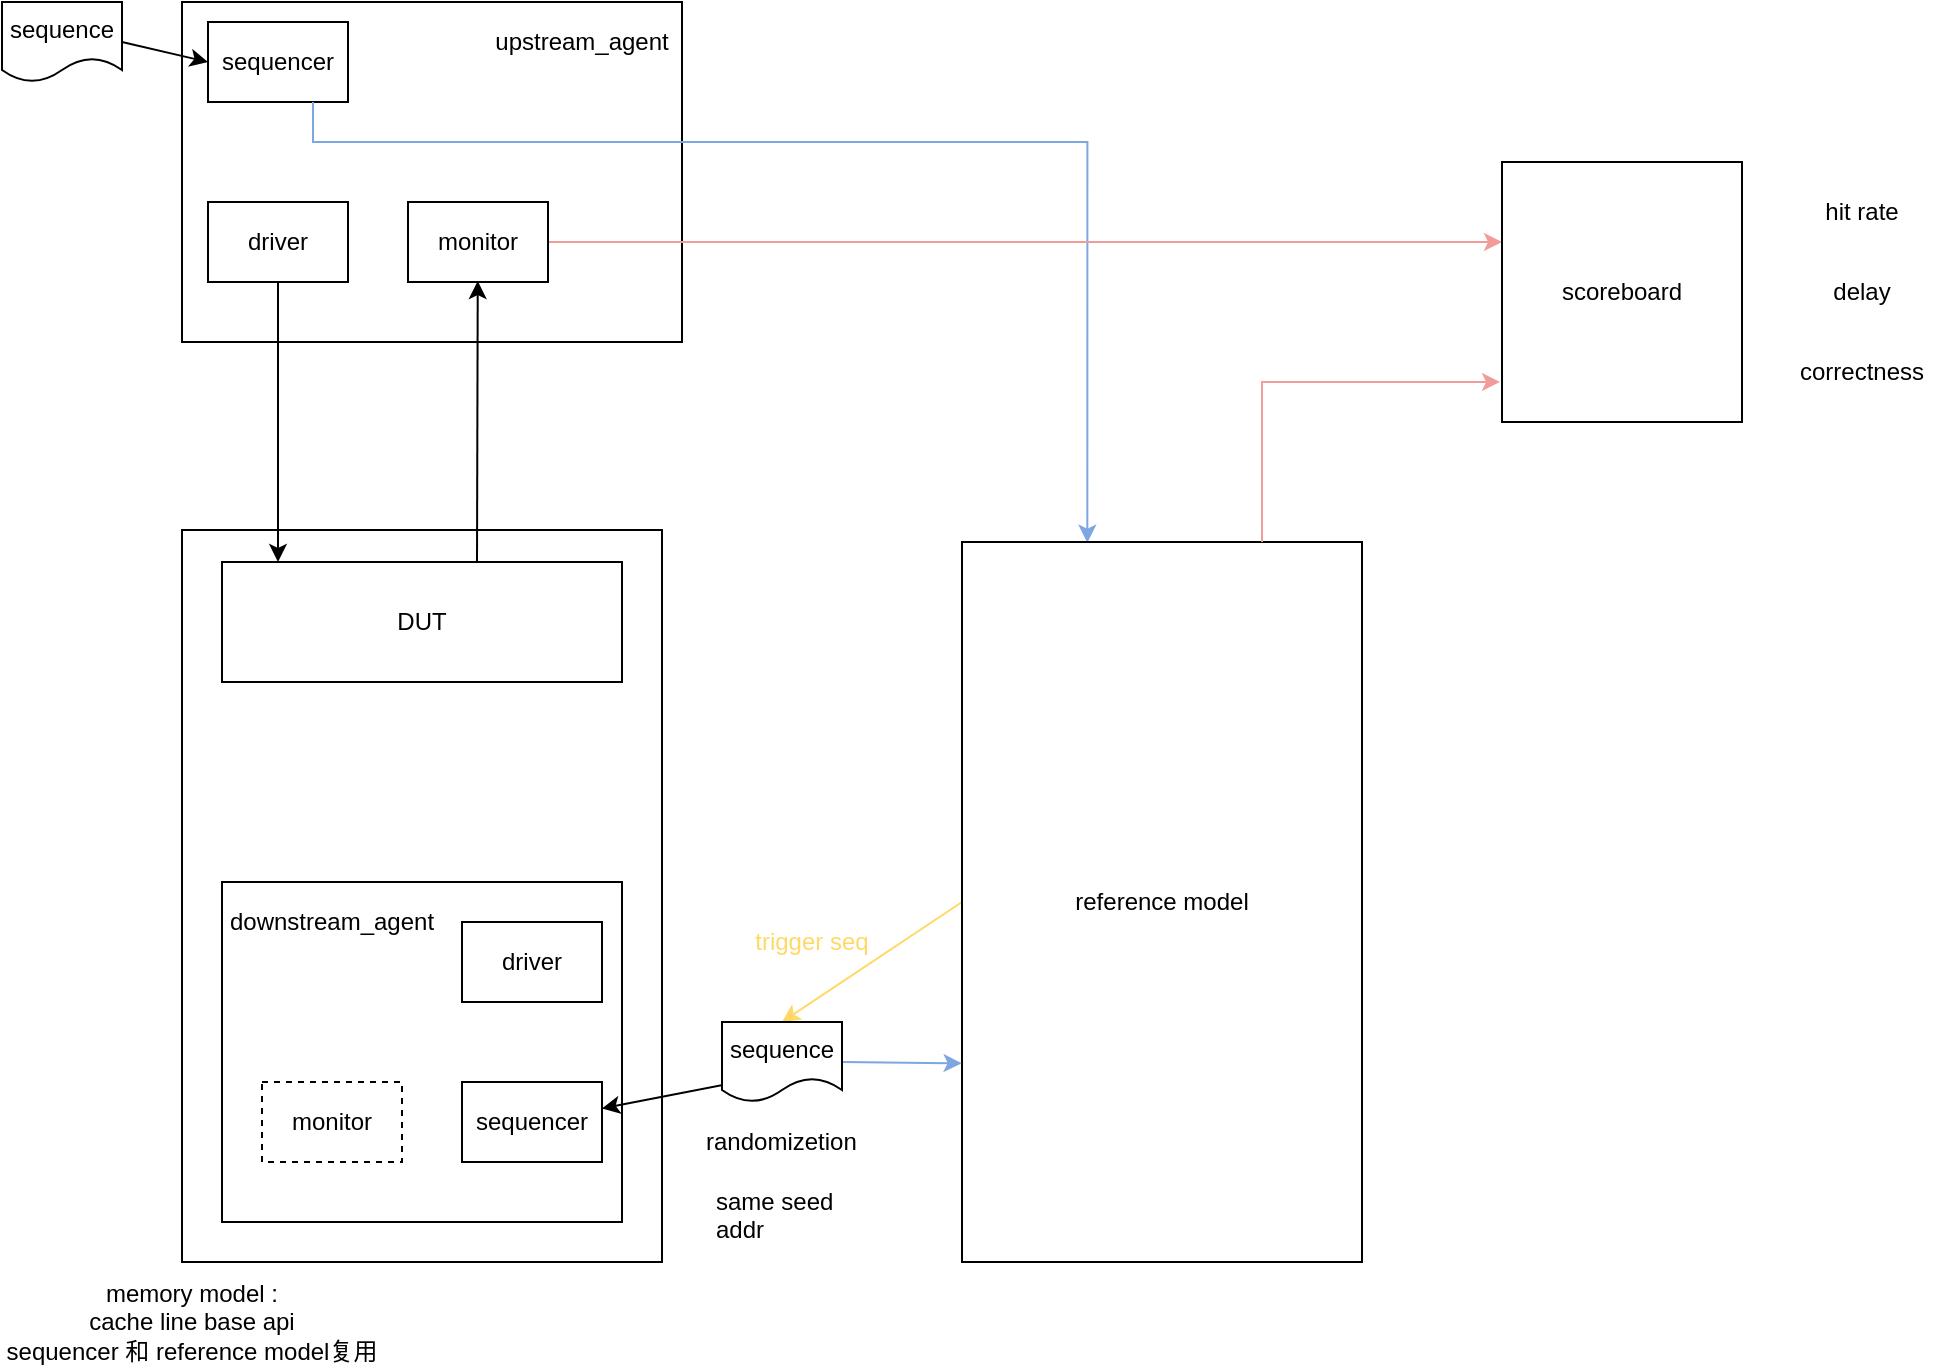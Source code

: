 <mxfile version="12.2.4" pages="1"><diagram id="5QtpE4bJJFxutdSDcpAC" name="Page-1"><mxGraphModel dx="1014" dy="626" grid="1" gridSize="10" guides="1" tooltips="1" connect="1" arrows="1" fold="1" page="1" pageScale="1" pageWidth="850" pageHeight="1100" math="0" shadow="0"><root><mxCell id="0"/><mxCell id="1" parent="0"/><mxCell id="2" value="" style="rounded=0;whiteSpace=wrap;html=1;" parent="1" vertex="1"><mxGeometry x="110" y="160" width="250" height="170" as="geometry"/></mxCell><mxCell id="32" value="" style="rounded=0;whiteSpace=wrap;html=1;shadow=0;" parent="1" vertex="1"><mxGeometry x="110" y="424" width="240" height="366" as="geometry"/></mxCell><mxCell id="30" style="edgeStyle=none;rounded=0;orthogonalLoop=1;jettySize=auto;html=1;entryX=0.325;entryY=0;entryDx=0;entryDy=0;exitX=0.5;exitY=1;exitDx=0;exitDy=0;entryPerimeter=0;" parent="1" source="6" edge="1"><mxGeometry relative="1" as="geometry"><mxPoint x="158" y="440" as="targetPoint"/></mxGeometry></mxCell><mxCell id="3" value="sequencer" style="rounded=0;whiteSpace=wrap;html=1;" parent="1" vertex="1"><mxGeometry x="123" y="170" width="70" height="40" as="geometry"/></mxCell><mxCell id="33" style="edgeStyle=orthogonalEdgeStyle;rounded=0;orthogonalLoop=1;jettySize=auto;html=1;exitX=0.75;exitY=1;exitDx=0;exitDy=0;entryX=0.5;entryY=0;entryDx=0;entryDy=0;strokeColor=#7EA6E0;" parent="1" source="3" edge="1"><mxGeometry relative="1" as="geometry"><mxPoint x="562.667" y="430.333" as="targetPoint"/><Array as="points"><mxPoint x="176" y="230"/><mxPoint x="563" y="230"/></Array></mxGeometry></mxCell><mxCell id="6" value="driver" style="rounded=0;whiteSpace=wrap;html=1;" parent="1" vertex="1"><mxGeometry x="123" y="260" width="70" height="40" as="geometry"/></mxCell><mxCell id="14" style="edgeStyle=none;rounded=0;orthogonalLoop=1;jettySize=auto;html=1;exitX=1;exitY=0.5;exitDx=0;exitDy=0;entryX=0;entryY=0.5;entryDx=0;entryDy=0;" parent="1" source="7" target="3" edge="1"><mxGeometry relative="1" as="geometry"/></mxCell><mxCell id="7" value="sequence" style="shape=document;whiteSpace=wrap;html=1;boundedLbl=1;" parent="1" vertex="1"><mxGeometry x="20" y="160" width="60" height="40" as="geometry"/></mxCell><mxCell id="38" style="edgeStyle=none;rounded=0;orthogonalLoop=1;jettySize=auto;html=1;exitX=1;exitY=0.5;exitDx=0;exitDy=0;strokeColor=#F19C99;" parent="1" source="8" edge="1"><mxGeometry relative="1" as="geometry"><mxPoint x="770" y="280" as="targetPoint"/></mxGeometry></mxCell><mxCell id="8" value="monitor" style="rounded=0;whiteSpace=wrap;html=1;" parent="1" vertex="1"><mxGeometry x="223" y="260" width="70" height="40" as="geometry"/></mxCell><mxCell id="15" value="upstream_agent" style="text;html=1;strokeColor=none;fillColor=none;align=center;verticalAlign=middle;whiteSpace=wrap;rounded=0;" parent="1" vertex="1"><mxGeometry x="290" y="170" width="40" height="20" as="geometry"/></mxCell><mxCell id="49" style="edgeStyle=none;rounded=0;orthogonalLoop=1;jettySize=auto;html=1;exitX=0;exitY=0.5;exitDx=0;exitDy=0;entryX=0.5;entryY=0;entryDx=0;entryDy=0;strokeColor=#FFD966;" parent="1" source="18" target="25" edge="1"><mxGeometry relative="1" as="geometry"/></mxCell><mxCell id="18" value="reference model" style="rounded=0;whiteSpace=wrap;html=1;" parent="1" vertex="1"><mxGeometry x="500" y="430" width="200" height="360" as="geometry"/></mxCell><mxCell id="35" style="edgeStyle=none;rounded=0;orthogonalLoop=1;jettySize=auto;html=1;exitX=0.75;exitY=0;exitDx=0;exitDy=0;entryX=0.291;entryY=0.988;entryDx=0;entryDy=0;entryPerimeter=0;" parent="1" edge="1"><mxGeometry relative="1" as="geometry"><mxPoint x="257.5" y="440" as="sourcePoint"/><mxPoint x="257.87" y="299.52" as="targetPoint"/></mxGeometry></mxCell><mxCell id="19" value="DUT" style="rounded=0;whiteSpace=wrap;html=1;" parent="1" vertex="1"><mxGeometry x="130" y="440" width="200" height="60" as="geometry"/></mxCell><mxCell id="21" value="" style="rounded=0;whiteSpace=wrap;html=1;" parent="1" vertex="1"><mxGeometry x="130" y="600" width="200" height="170" as="geometry"/></mxCell><mxCell id="22" value="sequencer" style="rounded=0;whiteSpace=wrap;html=1;" parent="1" vertex="1"><mxGeometry x="250" y="700" width="70" height="40" as="geometry"/></mxCell><mxCell id="23" value="driver" style="rounded=0;whiteSpace=wrap;html=1;" parent="1" vertex="1"><mxGeometry x="250" y="620" width="70" height="40" as="geometry"/></mxCell><mxCell id="24" style="edgeStyle=none;rounded=0;orthogonalLoop=1;jettySize=auto;html=1;exitX=1;exitY=0.5;exitDx=0;exitDy=0;" parent="1" source="25" target="22" edge="1"><mxGeometry relative="1" as="geometry"/></mxCell><mxCell id="28" style="edgeStyle=none;rounded=0;orthogonalLoop=1;jettySize=auto;html=1;exitX=1;exitY=0.5;exitDx=0;exitDy=0;entryX=-0.001;entryY=0.724;entryDx=0;entryDy=0;entryPerimeter=0;strokeColor=#7EA6E0;" parent="1" source="25" target="18" edge="1"><mxGeometry relative="1" as="geometry"><mxPoint x="490" y="692" as="targetPoint"/></mxGeometry></mxCell><mxCell id="25" value="sequence" style="shape=document;whiteSpace=wrap;html=1;boundedLbl=1;" parent="1" vertex="1"><mxGeometry x="380" y="670" width="60" height="40" as="geometry"/></mxCell><mxCell id="26" value="monitor" style="rounded=0;whiteSpace=wrap;html=1;dashed=1;" parent="1" vertex="1"><mxGeometry x="150" y="700" width="70" height="40" as="geometry"/></mxCell><mxCell id="27" value="downstream_agent" style="text;html=1;strokeColor=none;fillColor=none;align=center;verticalAlign=middle;whiteSpace=wrap;rounded=0;" parent="1" vertex="1"><mxGeometry x="165" y="610" width="40" height="20" as="geometry"/></mxCell><mxCell id="29" value="scoreboard" style="rounded=0;whiteSpace=wrap;html=1;" parent="1" vertex="1"><mxGeometry x="770" y="240" width="120" height="130" as="geometry"/></mxCell><mxCell id="39" style="edgeStyle=none;rounded=0;orthogonalLoop=1;jettySize=auto;html=1;entryX=-0.008;entryY=0.846;entryDx=0;entryDy=0;entryPerimeter=0;strokeColor=#F19C99;exitX=0.75;exitY=0;exitDx=0;exitDy=0;" parent="1" source="18" target="29" edge="1"><mxGeometry relative="1" as="geometry"><mxPoint x="630" y="350" as="sourcePoint"/><Array as="points"><mxPoint x="650" y="350"/></Array></mxGeometry></mxCell><mxCell id="40" value="hit rate" style="text;html=1;strokeColor=none;fillColor=none;align=center;verticalAlign=middle;whiteSpace=wrap;rounded=0;shadow=0;" parent="1" vertex="1"><mxGeometry x="930" y="255" width="40" height="20" as="geometry"/></mxCell><mxCell id="42" value="delay" style="text;html=1;strokeColor=none;fillColor=none;align=center;verticalAlign=middle;whiteSpace=wrap;rounded=0;shadow=0;" parent="1" vertex="1"><mxGeometry x="930" y="295" width="40" height="20" as="geometry"/></mxCell><mxCell id="43" value="correctness" style="text;html=1;strokeColor=none;fillColor=none;align=center;verticalAlign=middle;whiteSpace=wrap;rounded=0;shadow=0;" parent="1" vertex="1"><mxGeometry x="910" y="335" width="80" height="20" as="geometry"/></mxCell><mxCell id="50" value="&lt;font color=&quot;#ffd966&quot;&gt;trigger seq&lt;/font&gt;" style="text;html=1;strokeColor=none;fillColor=none;align=center;verticalAlign=middle;whiteSpace=wrap;rounded=0;" parent="1" vertex="1"><mxGeometry x="390" y="620" width="70" height="20" as="geometry"/></mxCell><mxCell id="51" value="randomizetion" style="text;html=1;resizable=0;points=[];autosize=1;align=left;verticalAlign=top;spacingTop=-4;" vertex="1" parent="1"><mxGeometry x="370" y="720" width="90" height="20" as="geometry"/></mxCell><mxCell id="57" value="same seed&lt;br&gt;addr" style="text;html=1;resizable=0;points=[];autosize=1;align=left;verticalAlign=top;spacingTop=-4;" vertex="1" parent="1"><mxGeometry x="375" y="750" width="70" height="30" as="geometry"/></mxCell><mxCell id="61" value="memory model :&lt;br&gt;cache line base api&lt;br&gt;sequencer 和 reference model复用" style="text;html=1;strokeColor=none;fillColor=none;align=center;verticalAlign=middle;whiteSpace=wrap;rounded=0;" vertex="1" parent="1"><mxGeometry x="20" y="810" width="190" height="20" as="geometry"/></mxCell></root></mxGraphModel></diagram></mxfile>